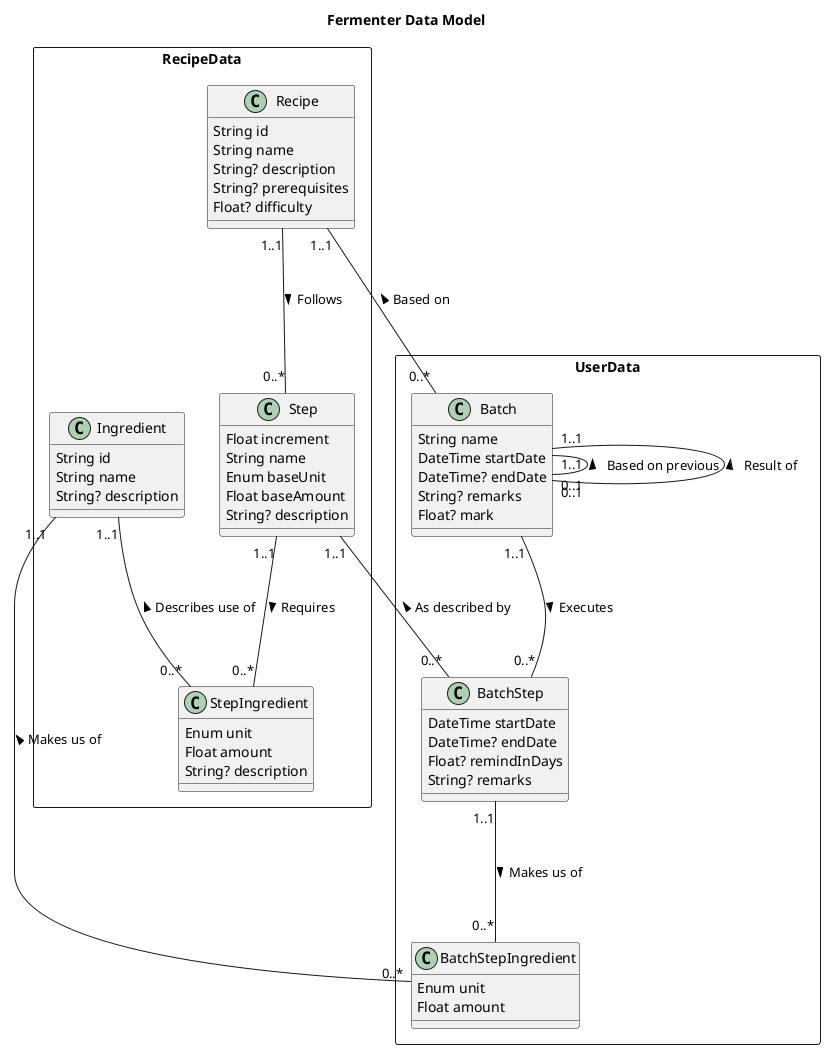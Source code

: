@startuml

title Fermenter Data Model

package RecipeData <<Rectangle>> {
    class Recipe {
        String id
        String name
        String? description
        String? prerequisites
        Float? difficulty
    }

    class Step {
        Float increment
        String name
        Enum baseUnit
        Float baseAmount
        String? description
    }

    class Ingredient {
        String id
        String name
        String? description
    }

    class StepIngredient {
        Enum unit
        Float amount
        String? description
    }
}

package UserData <<Rectangle>> {
    class Batch {
        String name
        DateTime startDate
        DateTime? endDate
        String? remarks
        Float? mark
    }

    class BatchStep {
        DateTime startDate
        DateTime? endDate
        Float? remindInDays
        String? remarks
    }

    class BatchStepIngredient {
        Enum unit
        Float amount
    }
}


Recipe "1..1" --- "0..*" Step : Follows >
Step "1..1" --- "0..*" StepIngredient : Requires >
Ingredient "1..1" --- "0..*" StepIngredient : Describes use of <

Batch "1..1" --- "0..*" BatchStep : Executes >
Batch "1..1" --- "0..1" Batch : Based on previous <
Batch "1..1" --- "0..1" Batch : Result of <
BatchStep "1..1" --- "0..*" BatchStepIngredient : Makes us of >

Recipe "1..1" --- "0..*" Batch : Based on <
Step "1..1" --- "0..*" BatchStep : As described by <
Ingredient "1..1" --- "0..*" BatchStepIngredient : Makes us of <

@enduml
